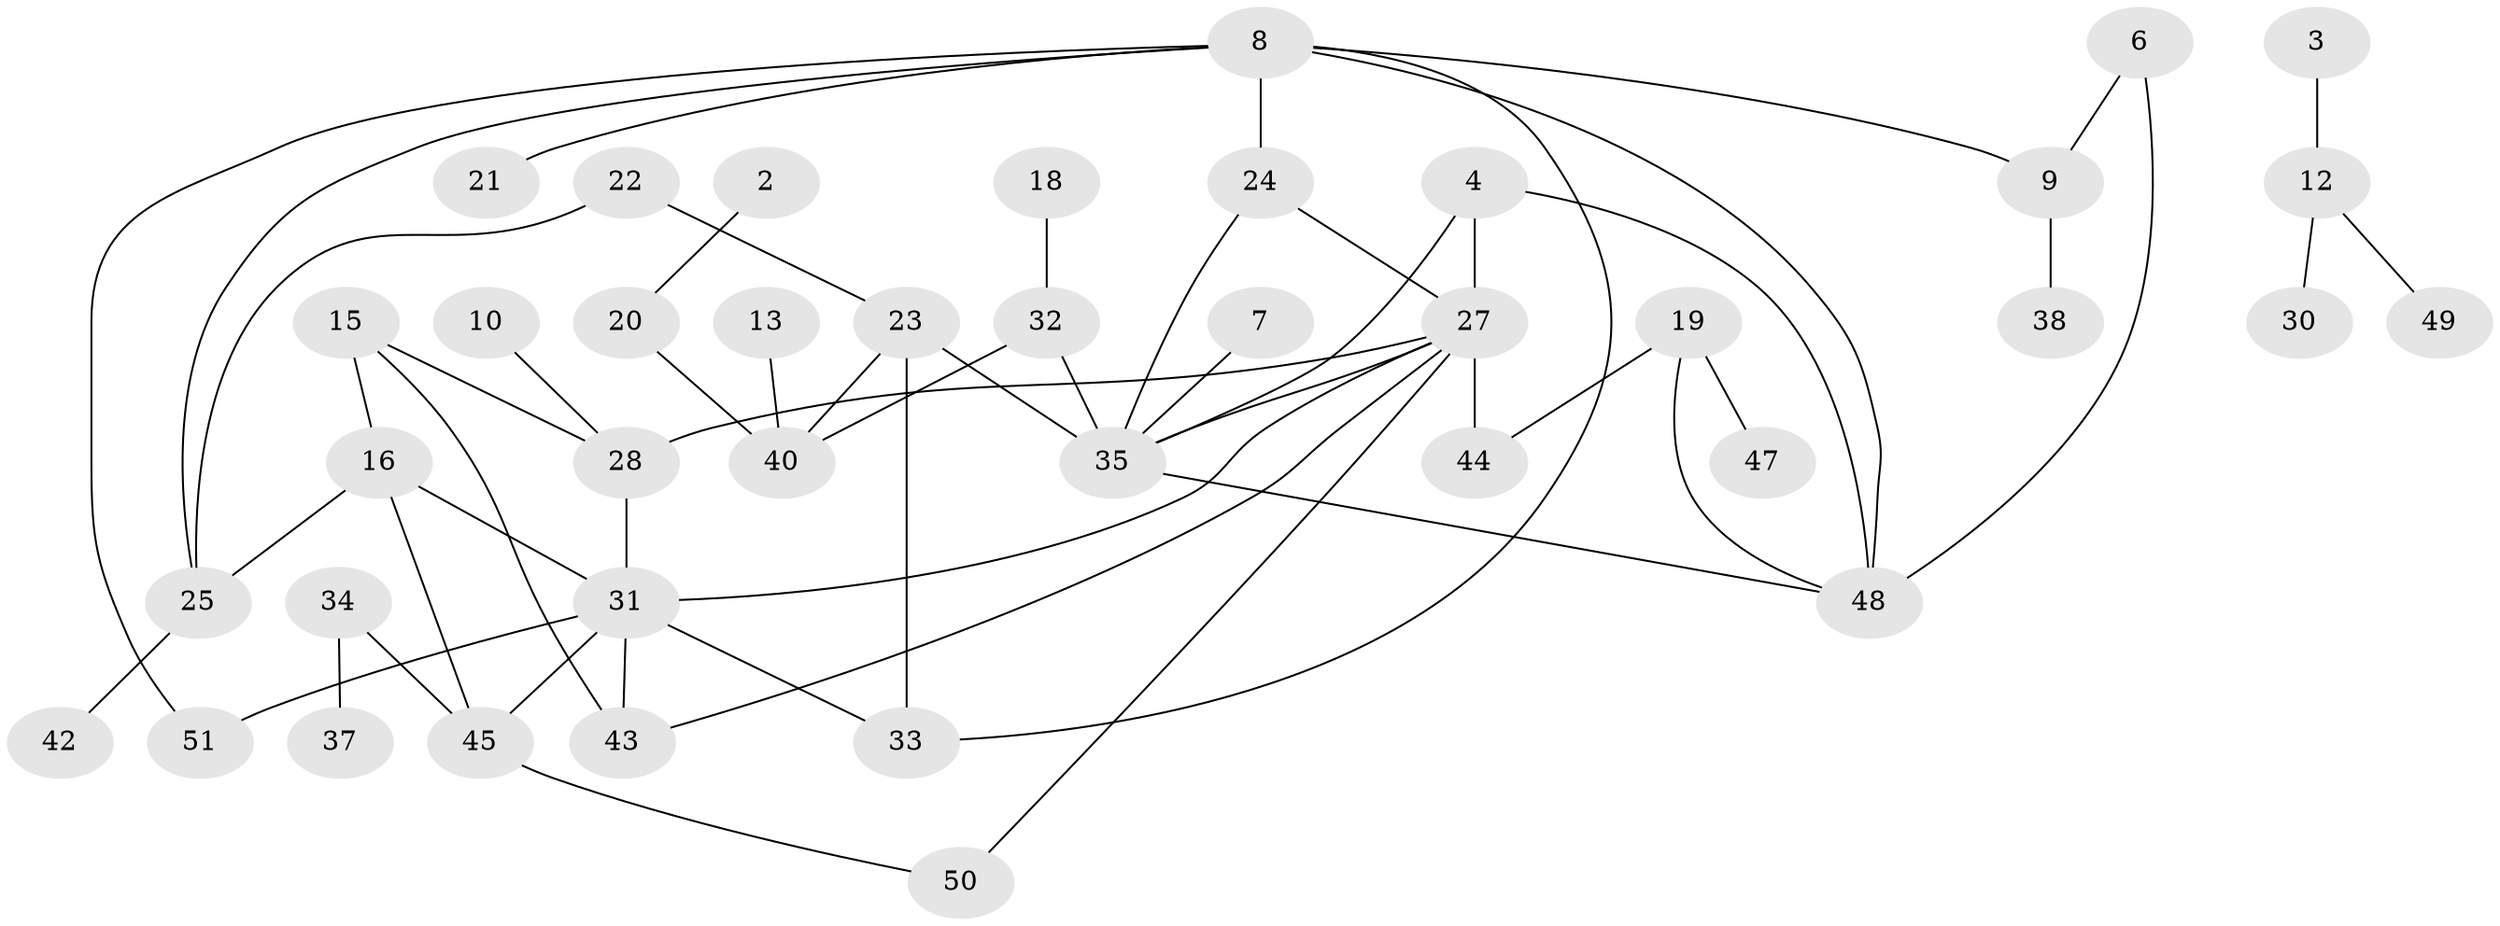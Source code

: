 // original degree distribution, {3: 0.2079207920792079, 2: 0.2079207920792079, 1: 0.33663366336633666, 4: 0.10891089108910891, 0: 0.07920792079207921, 5: 0.039603960396039604, 7: 0.009900990099009901, 6: 0.009900990099009901}
// Generated by graph-tools (version 1.1) at 2025/00/03/09/25 03:00:42]
// undirected, 40 vertices, 56 edges
graph export_dot {
graph [start="1"]
  node [color=gray90,style=filled];
  2;
  3;
  4;
  6;
  7;
  8;
  9;
  10;
  12;
  13;
  15;
  16;
  18;
  19;
  20;
  21;
  22;
  23;
  24;
  25;
  27;
  28;
  30;
  31;
  32;
  33;
  34;
  35;
  37;
  38;
  40;
  42;
  43;
  44;
  45;
  47;
  48;
  49;
  50;
  51;
  2 -- 20 [weight=1.0];
  3 -- 12 [weight=1.0];
  4 -- 27 [weight=1.0];
  4 -- 35 [weight=1.0];
  4 -- 48 [weight=1.0];
  6 -- 9 [weight=1.0];
  6 -- 48 [weight=1.0];
  7 -- 35 [weight=1.0];
  8 -- 9 [weight=1.0];
  8 -- 21 [weight=1.0];
  8 -- 24 [weight=1.0];
  8 -- 25 [weight=1.0];
  8 -- 33 [weight=1.0];
  8 -- 48 [weight=1.0];
  8 -- 51 [weight=1.0];
  9 -- 38 [weight=1.0];
  10 -- 28 [weight=1.0];
  12 -- 30 [weight=1.0];
  12 -- 49 [weight=1.0];
  13 -- 40 [weight=1.0];
  15 -- 16 [weight=1.0];
  15 -- 28 [weight=1.0];
  15 -- 43 [weight=2.0];
  16 -- 25 [weight=1.0];
  16 -- 31 [weight=1.0];
  16 -- 45 [weight=1.0];
  18 -- 32 [weight=1.0];
  19 -- 44 [weight=1.0];
  19 -- 47 [weight=1.0];
  19 -- 48 [weight=1.0];
  20 -- 40 [weight=1.0];
  22 -- 23 [weight=1.0];
  22 -- 25 [weight=1.0];
  23 -- 33 [weight=1.0];
  23 -- 35 [weight=1.0];
  23 -- 40 [weight=1.0];
  24 -- 27 [weight=1.0];
  24 -- 35 [weight=1.0];
  25 -- 42 [weight=1.0];
  27 -- 28 [weight=1.0];
  27 -- 31 [weight=1.0];
  27 -- 35 [weight=1.0];
  27 -- 43 [weight=1.0];
  27 -- 44 [weight=1.0];
  27 -- 50 [weight=1.0];
  28 -- 31 [weight=2.0];
  31 -- 33 [weight=1.0];
  31 -- 43 [weight=1.0];
  31 -- 45 [weight=1.0];
  31 -- 51 [weight=1.0];
  32 -- 35 [weight=1.0];
  32 -- 40 [weight=1.0];
  34 -- 37 [weight=1.0];
  34 -- 45 [weight=1.0];
  35 -- 48 [weight=1.0];
  45 -- 50 [weight=1.0];
}
